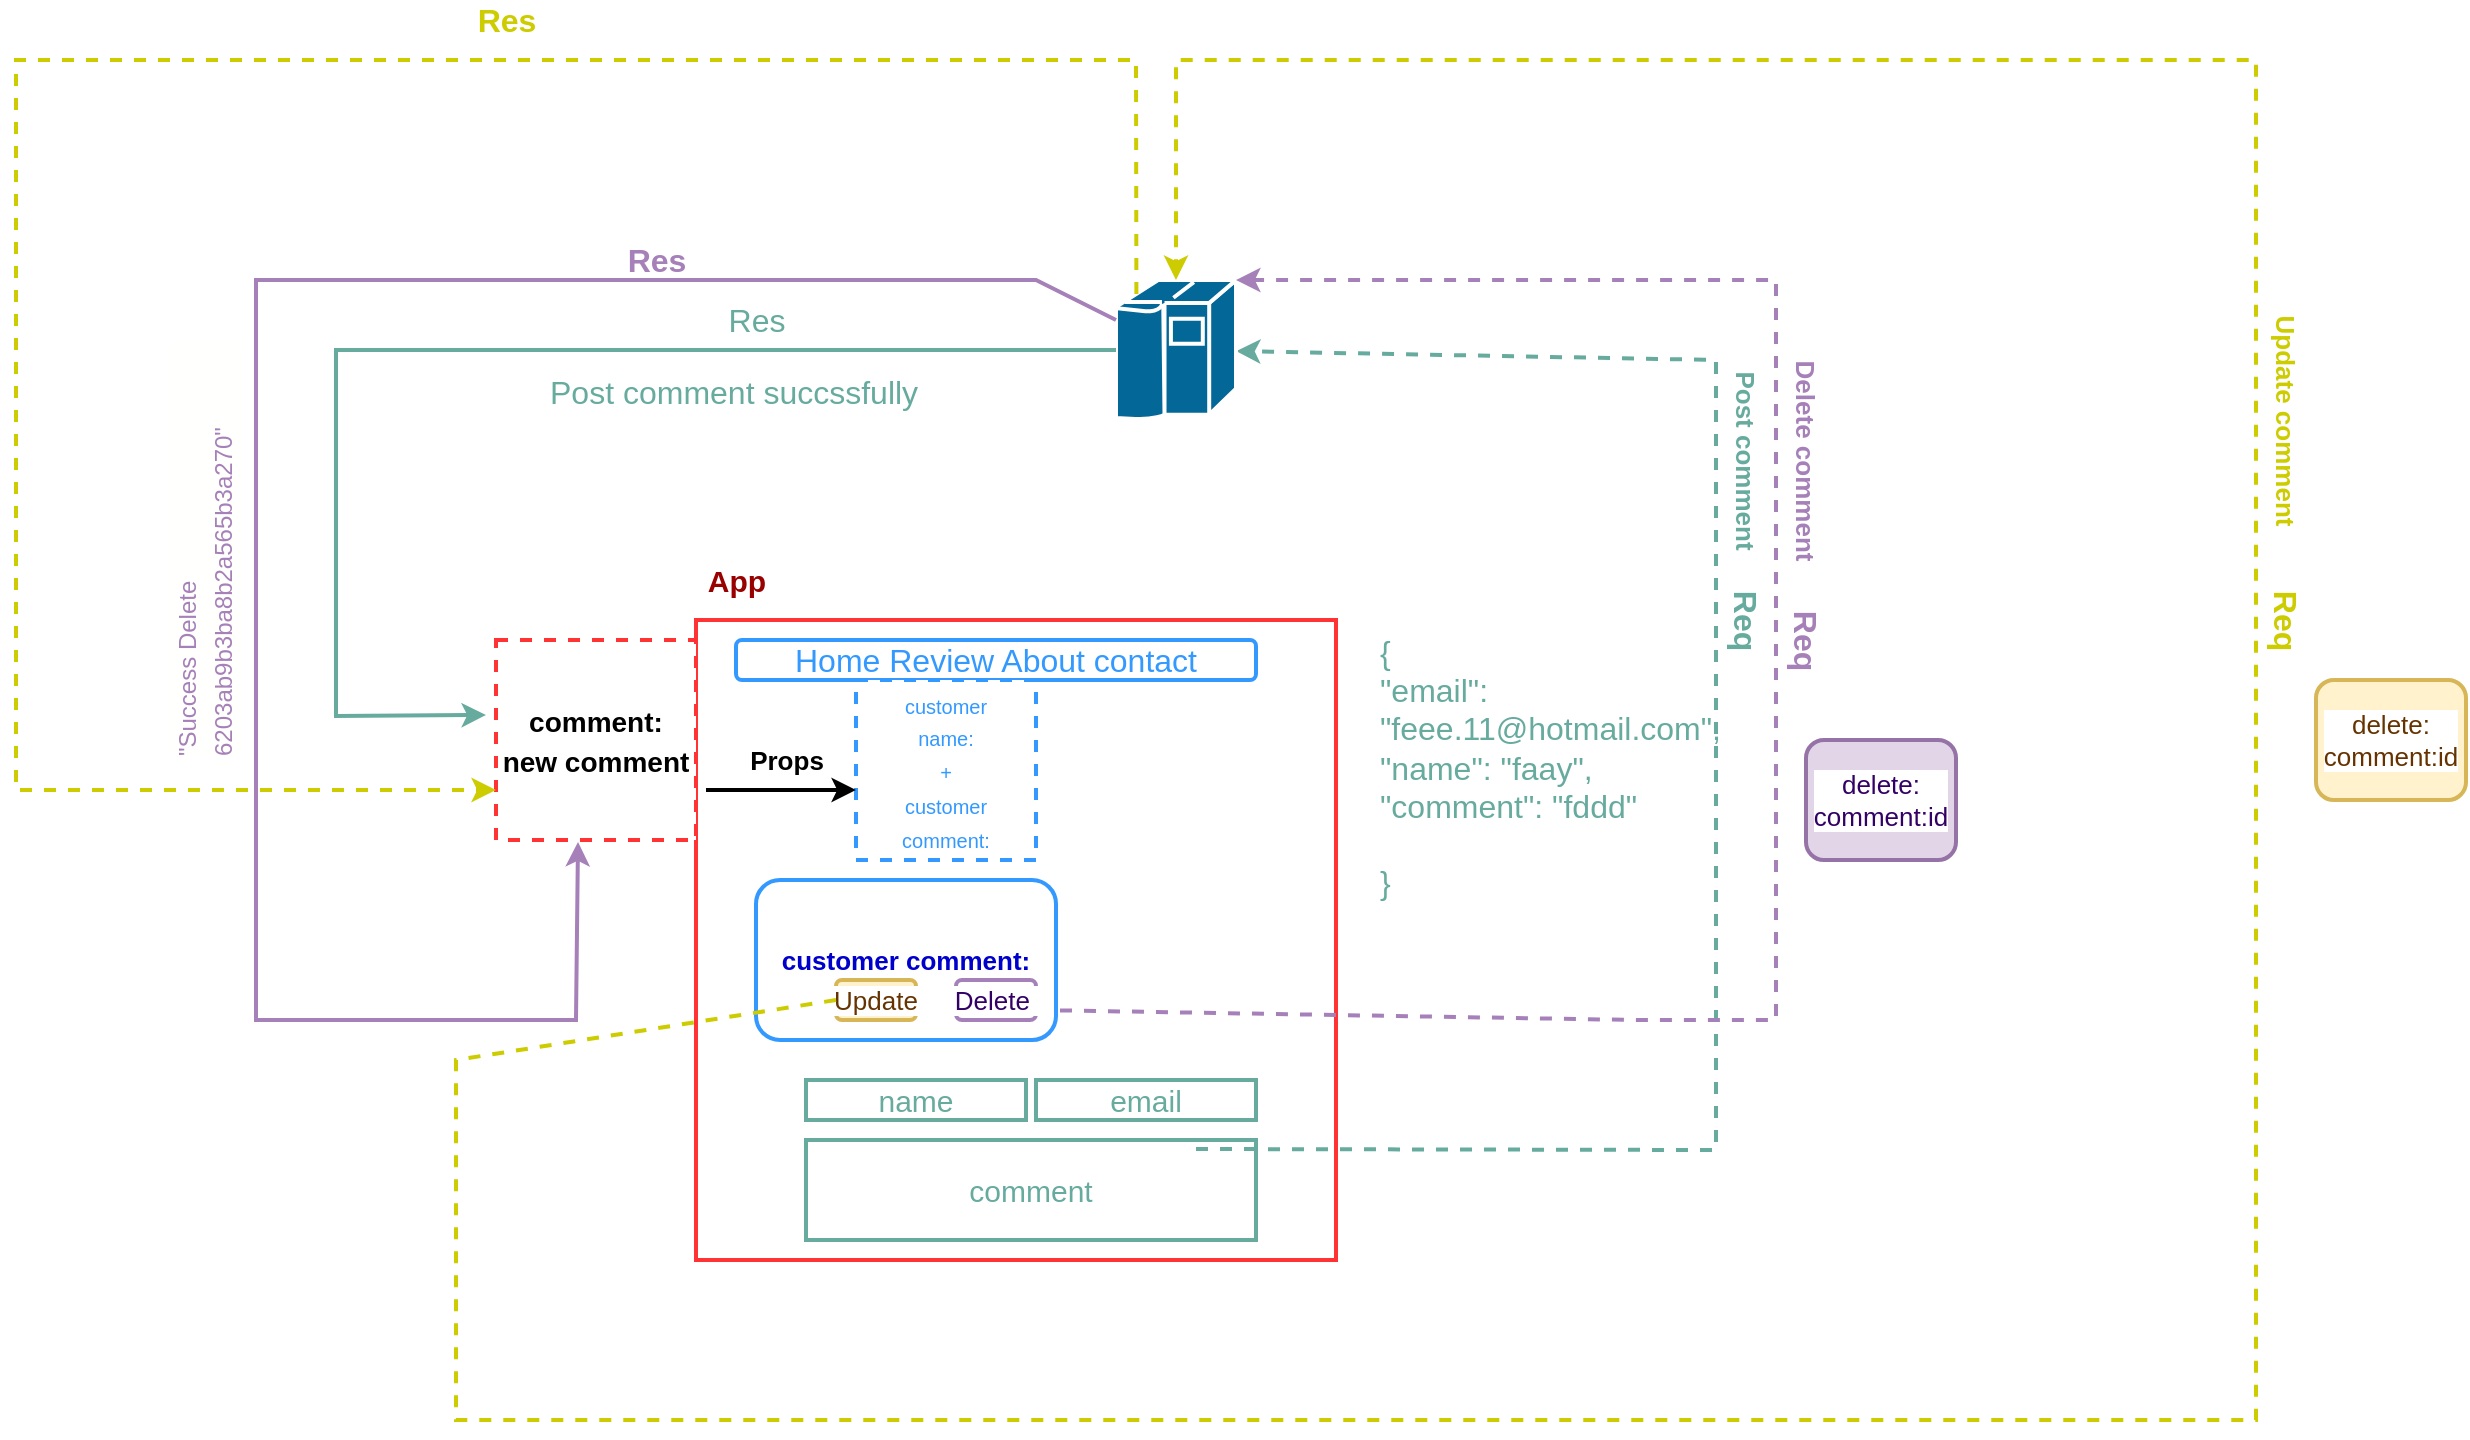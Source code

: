 <mxfile version="16.1.0" type="device"><diagram id="qIAdrtdBkxqCa1jxgZsS" name="Page-1"><mxGraphModel dx="1722" dy="1614" grid="1" gridSize="10" guides="1" tooltips="1" connect="1" arrows="1" fold="1" page="1" pageScale="1" pageWidth="850" pageHeight="1100" math="0" shadow="0"><root><mxCell id="0"/><mxCell id="1" parent="0"/><mxCell id="9sT_c-CQW0J8f_9XtTQo-1" value="" style="whiteSpace=wrap;html=1;aspect=fixed;strokeColor=#FF3333;strokeWidth=2;" vertex="1" parent="1"><mxGeometry x="260" y="200" width="320" height="320" as="geometry"/></mxCell><mxCell id="9sT_c-CQW0J8f_9XtTQo-2" value="&lt;font color=&quot;#990000&quot; size=&quot;1&quot;&gt;&lt;b style=&quot;font-size: 15px&quot;&gt;App&lt;/b&gt;&lt;/font&gt;" style="text;html=1;resizable=0;autosize=1;align=center;verticalAlign=middle;points=[];fillColor=none;strokeColor=none;rounded=0;" vertex="1" parent="1"><mxGeometry x="260" y="170" width="40" height="20" as="geometry"/></mxCell><mxCell id="9sT_c-CQW0J8f_9XtTQo-3" value="&lt;font color=&quot;#67ab9f&quot;&gt;email&lt;/font&gt;" style="rounded=0;whiteSpace=wrap;html=1;fontSize=15;fontColor=#990000;strokeColor=#67AB9F;strokeWidth=2;" vertex="1" parent="1"><mxGeometry x="430" y="430" width="110" height="20" as="geometry"/></mxCell><mxCell id="9sT_c-CQW0J8f_9XtTQo-4" value="&lt;font color=&quot;#67ab9f&quot;&gt;name&lt;/font&gt;" style="rounded=0;whiteSpace=wrap;html=1;fontSize=15;fontColor=#990000;strokeColor=#67AB9F;strokeWidth=2;" vertex="1" parent="1"><mxGeometry x="315" y="430" width="110" height="20" as="geometry"/></mxCell><mxCell id="9sT_c-CQW0J8f_9XtTQo-5" value="&lt;font color=&quot;#67ab9f&quot;&gt;comment&lt;/font&gt;" style="rounded=0;whiteSpace=wrap;html=1;fontSize=15;fontColor=#990000;strokeColor=#67AB9F;strokeWidth=2;" vertex="1" parent="1"><mxGeometry x="315" y="460" width="225" height="50" as="geometry"/></mxCell><mxCell id="9sT_c-CQW0J8f_9XtTQo-6" value="" style="endArrow=classic;html=1;rounded=0;fontSize=15;fontColor=#990000;strokeColor=#67AB9F;strokeWidth=2;dashed=1;" edge="1" parent="1" target="9sT_c-CQW0J8f_9XtTQo-7"><mxGeometry width="50" height="50" relative="1" as="geometry"><mxPoint x="510" y="464.5" as="sourcePoint"/><mxPoint x="500" y="115" as="targetPoint"/><Array as="points"><mxPoint x="770" y="465"/><mxPoint x="770" y="70"/></Array></mxGeometry></mxCell><mxCell id="9sT_c-CQW0J8f_9XtTQo-7" value="" style="shape=mxgraph.cisco.computers_and_peripherals.ibm_mainframe;html=1;pointerEvents=1;dashed=0;fillColor=#036897;strokeColor=#ffffff;strokeWidth=2;verticalLabelPosition=bottom;verticalAlign=top;align=center;outlineConnect=0;fontSize=15;fontColor=#990000;" vertex="1" parent="1"><mxGeometry x="470" y="30" width="60" height="70" as="geometry"/></mxCell><mxCell id="9sT_c-CQW0J8f_9XtTQo-8" value="Req" style="text;html=1;resizable=0;autosize=1;align=center;verticalAlign=middle;points=[];fillColor=none;strokeColor=none;rounded=0;fontSize=16;fontColor=#67AB9F;rotation=90;fontStyle=1" vertex="1" parent="1"><mxGeometry x="760" y="190" width="50" height="20" as="geometry"/></mxCell><mxCell id="9sT_c-CQW0J8f_9XtTQo-9" value="" style="endArrow=classic;html=1;rounded=0;fontSize=16;fontColor=#67AB9F;strokeColor=#67AB9F;strokeWidth=2;exitX=0;exitY=0.5;exitDx=0;exitDy=0;exitPerimeter=0;entryX=-0.05;entryY=0.375;entryDx=0;entryDy=0;entryPerimeter=0;" edge="1" parent="1" source="9sT_c-CQW0J8f_9XtTQo-7" target="9sT_c-CQW0J8f_9XtTQo-11"><mxGeometry width="50" height="50" relative="1" as="geometry"><mxPoint x="240" y="30" as="sourcePoint"/><mxPoint x="110" y="320" as="targetPoint"/><Array as="points"><mxPoint x="80" y="65"/><mxPoint x="80" y="248"/></Array></mxGeometry></mxCell><mxCell id="9sT_c-CQW0J8f_9XtTQo-10" value="&lt;font color=&quot;#3399ff&quot;&gt;Home Review About contact&lt;/font&gt;" style="rounded=1;whiteSpace=wrap;html=1;fontSize=16;fontColor=#67AB9F;strokeColor=#3399FF;strokeWidth=2;" vertex="1" parent="1"><mxGeometry x="280" y="210" width="260" height="20" as="geometry"/></mxCell><mxCell id="9sT_c-CQW0J8f_9XtTQo-11" value="&lt;font color=&quot;#000000&quot; style=&quot;font-size: 14px&quot;&gt;&lt;b&gt;comment:&lt;br&gt;new comment&lt;/b&gt;&lt;br&gt;&lt;/font&gt;" style="whiteSpace=wrap;html=1;aspect=fixed;fontSize=16;fontColor=#3399FF;strokeColor=#FF3333;strokeWidth=2;dashed=1;" vertex="1" parent="1"><mxGeometry x="160" y="210" width="100" height="100" as="geometry"/></mxCell><mxCell id="9sT_c-CQW0J8f_9XtTQo-12" value="Res" style="text;html=1;resizable=0;autosize=1;align=center;verticalAlign=middle;points=[];fillColor=none;strokeColor=none;rounded=0;dashed=1;fontSize=16;fontColor=#67AB9F;" vertex="1" parent="1"><mxGeometry x="270" y="40" width="40" height="20" as="geometry"/></mxCell><mxCell id="9sT_c-CQW0J8f_9XtTQo-13" value="{&#10;    &quot;email&quot;: &quot;feee.11@hotmail.com&quot;,&#10;    &quot;name&quot;: &quot;faay&quot;,&#10;    &quot;comment&quot;: &quot;fddd&quot;&#10;&#10;   }" style="text;whiteSpace=wrap;html=1;fontSize=16;fontColor=#67AB9F;" vertex="1" parent="1"><mxGeometry x="600" y="200" width="160" height="100" as="geometry"/></mxCell><mxCell id="9sT_c-CQW0J8f_9XtTQo-14" value="Post comment succssfully" style="text;whiteSpace=wrap;html=1;fontSize=16;fontColor=#67AB9F;" vertex="1" parent="1"><mxGeometry x="185" y="70" width="210" height="30" as="geometry"/></mxCell><mxCell id="9sT_c-CQW0J8f_9XtTQo-16" value="&lt;font color=&quot;#3399ff&quot; style=&quot;font-size: 10px&quot;&gt;customer&lt;br&gt;name:&lt;br&gt;+&lt;br&gt;customer&lt;br&gt;comment:&lt;/font&gt;" style="whiteSpace=wrap;html=1;aspect=fixed;dashed=1;labelBackgroundColor=#ffffff;fontSize=14;fontColor=#000000;strokeColor=#3399FF;strokeWidth=2;" vertex="1" parent="1"><mxGeometry x="340" y="230" width="90" height="90" as="geometry"/></mxCell><mxCell id="9sT_c-CQW0J8f_9XtTQo-17" value="" style="endArrow=classic;html=1;rounded=0;fontSize=14;fontColor=#3399FF;strokeColor=#A680B8;strokeWidth=2;entryX=1;entryY=0;entryDx=0;entryDy=0;entryPerimeter=0;dashed=1;exitX=1;exitY=0.75;exitDx=0;exitDy=0;" edge="1" parent="1" source="9sT_c-CQW0J8f_9XtTQo-30" target="9sT_c-CQW0J8f_9XtTQo-7"><mxGeometry width="50" height="50" relative="1" as="geometry"><mxPoint x="400" y="360" as="sourcePoint"/><mxPoint x="670" y="30" as="targetPoint"/><Array as="points"><mxPoint x="730" y="400"/><mxPoint x="800" y="400"/><mxPoint x="800" y="30"/></Array></mxGeometry></mxCell><mxCell id="9sT_c-CQW0J8f_9XtTQo-19" value="&lt;font style=&quot;font-size: 13px&quot; color=&quot;#0000cc&quot;&gt;&lt;b&gt;customer comment:&lt;/b&gt;&lt;/font&gt;" style="rounded=1;whiteSpace=wrap;html=1;labelBackgroundColor=#ffffff;fontSize=14;fontColor=#3399FF;strokeColor=#3399FF;strokeWidth=2;align=center;" vertex="1" parent="1"><mxGeometry x="290" y="330" width="150" height="80" as="geometry"/></mxCell><mxCell id="9sT_c-CQW0J8f_9XtTQo-20" value="&lt;font color=&quot;#a680b8&quot;&gt;Req&lt;/font&gt;" style="text;html=1;resizable=0;autosize=1;align=center;verticalAlign=middle;points=[];fillColor=none;strokeColor=none;rounded=0;fontSize=16;fontColor=#67AB9F;rotation=90;fontStyle=1" vertex="1" parent="1"><mxGeometry x="790" y="200" width="50" height="20" as="geometry"/></mxCell><mxCell id="9sT_c-CQW0J8f_9XtTQo-21" value="&lt;font color=&quot;#67ab9f&quot;&gt;Post comment&lt;/font&gt;" style="text;html=1;resizable=0;autosize=1;align=center;verticalAlign=middle;points=[];fillColor=none;strokeColor=none;rounded=0;labelBackgroundColor=#ffffff;fontSize=13;fontColor=#A680B8;rotation=90;fontStyle=1" vertex="1" parent="1"><mxGeometry x="730" y="110" width="110" height="20" as="geometry"/></mxCell><mxCell id="9sT_c-CQW0J8f_9XtTQo-23" value="&lt;b&gt;Delete comment&lt;/b&gt;" style="text;html=1;resizable=0;autosize=1;align=center;verticalAlign=middle;points=[];fillColor=none;strokeColor=none;rounded=0;labelBackgroundColor=#ffffff;fontSize=13;fontColor=#A680B8;rotation=90;" vertex="1" parent="1"><mxGeometry x="755" y="110" width="120" height="20" as="geometry"/></mxCell><mxCell id="9sT_c-CQW0J8f_9XtTQo-24" value="" style="endArrow=classic;html=1;rounded=0;fontSize=13;fontColor=#A680B8;strokeColor=#A680B8;strokeWidth=2;entryX=0.41;entryY=1.01;entryDx=0;entryDy=0;entryPerimeter=0;" edge="1" parent="1" source="9sT_c-CQW0J8f_9XtTQo-7" target="9sT_c-CQW0J8f_9XtTQo-11"><mxGeometry width="50" height="50" relative="1" as="geometry"><mxPoint x="430" y="220" as="sourcePoint"/><mxPoint x="210" y="350" as="targetPoint"/><Array as="points"><mxPoint x="430" y="30"/><mxPoint x="40" y="30"/><mxPoint x="40" y="400"/><mxPoint x="200" y="400"/></Array></mxGeometry></mxCell><mxCell id="9sT_c-CQW0J8f_9XtTQo-25" value="&lt;font color=&quot;#a680b8&quot;&gt;Res&lt;/font&gt;" style="text;html=1;resizable=0;autosize=1;align=center;verticalAlign=middle;points=[];fillColor=none;strokeColor=none;rounded=0;fontSize=16;fontColor=#67AB9F;rotation=0;fontStyle=1" vertex="1" parent="1"><mxGeometry x="220" y="10" width="40" height="20" as="geometry"/></mxCell><mxCell id="9sT_c-CQW0J8f_9XtTQo-26" value="" style="endArrow=classic;html=1;rounded=0;fontSize=13;fontColor=#A680B8;strokeColor=#000000;strokeWidth=2;" edge="1" parent="1"><mxGeometry width="50" height="50" relative="1" as="geometry"><mxPoint x="265" y="285" as="sourcePoint"/><mxPoint x="340" y="285" as="targetPoint"/><Array as="points"><mxPoint x="300" y="285"/></Array></mxGeometry></mxCell><mxCell id="9sT_c-CQW0J8f_9XtTQo-27" value="&lt;font color=&quot;#000000&quot;&gt;&lt;b&gt;Props&lt;/b&gt;&lt;/font&gt;" style="text;html=1;resizable=0;autosize=1;align=center;verticalAlign=middle;points=[];fillColor=none;strokeColor=none;rounded=0;labelBackgroundColor=#ffffff;fontSize=13;fontColor=#A680B8;" vertex="1" parent="1"><mxGeometry x="280" y="260" width="50" height="20" as="geometry"/></mxCell><mxCell id="9sT_c-CQW0J8f_9XtTQo-28" value="&lt;div style=&quot;background-color: rgb(255 , 255 , 254) ; font-weight: normal ; font-size: 12px ; line-height: 18px&quot;&gt;&lt;div&gt;&lt;font color=&quot;#a680b8&quot;&gt;&quot;Success Delete 6203ab9b3ba8b2a565b3a270&quot;&lt;/font&gt;&lt;/div&gt;&lt;/div&gt;" style="text;whiteSpace=wrap;html=1;fontSize=13;fontColor=#000000;rotation=-90;" vertex="1" parent="1"><mxGeometry x="-100" y="150" width="210" height="30" as="geometry"/></mxCell><mxCell id="9sT_c-CQW0J8f_9XtTQo-29" value="&lt;font color=&quot;#330066&quot;&gt;delete:&lt;br&gt;comment:id&lt;/font&gt;" style="rounded=1;whiteSpace=wrap;html=1;labelBackgroundColor=#ffffff;fontSize=13;strokeColor=#9673a6;strokeWidth=2;fillColor=#e1d5e7;" vertex="1" parent="1"><mxGeometry x="815" y="260" width="75" height="60" as="geometry"/></mxCell><mxCell id="9sT_c-CQW0J8f_9XtTQo-30" value="Delete&amp;nbsp;" style="rounded=1;whiteSpace=wrap;html=1;labelBackgroundColor=#ffffff;fontSize=13;fontColor=#330066;strokeColor=#A680B8;strokeWidth=2;" vertex="1" parent="1"><mxGeometry x="390" y="380" width="40" height="20" as="geometry"/></mxCell><mxCell id="9sT_c-CQW0J8f_9XtTQo-34" value="&lt;font color=&quot;#663300&quot;&gt;Update&lt;/font&gt;" style="rounded=1;whiteSpace=wrap;html=1;labelBackgroundColor=#ffffff;fontSize=13;strokeColor=#d6b656;strokeWidth=2;fillColor=#FFF2CC;" vertex="1" parent="1"><mxGeometry x="330" y="380" width="40" height="20" as="geometry"/></mxCell><mxCell id="9sT_c-CQW0J8f_9XtTQo-35" value="" style="endArrow=classic;html=1;rounded=0;fontSize=14;fontColor=#663300;strokeColor=#CCCC00;strokeWidth=2;exitX=0;exitY=0.5;exitDx=0;exitDy=0;dashed=1;entryX=0.5;entryY=0;entryDx=0;entryDy=0;entryPerimeter=0;" edge="1" parent="1" source="9sT_c-CQW0J8f_9XtTQo-34" target="9sT_c-CQW0J8f_9XtTQo-7"><mxGeometry width="50" height="50" relative="1" as="geometry"><mxPoint x="400" y="390" as="sourcePoint"/><mxPoint x="430" y="-100" as="targetPoint"/><Array as="points"><mxPoint x="140" y="420"/><mxPoint x="140" y="600"/><mxPoint x="1040" y="600"/><mxPoint x="1040" y="-80"/><mxPoint x="500" y="-80"/></Array></mxGeometry></mxCell><mxCell id="9sT_c-CQW0J8f_9XtTQo-36" value="&lt;font color=&quot;#cccc00&quot;&gt;Req&lt;/font&gt;" style="text;html=1;resizable=0;autosize=1;align=center;verticalAlign=middle;points=[];fillColor=none;strokeColor=none;rounded=0;fontSize=16;fontColor=#67AB9F;rotation=90;fontStyle=1" vertex="1" parent="1"><mxGeometry x="1030" y="190" width="50" height="20" as="geometry"/></mxCell><mxCell id="9sT_c-CQW0J8f_9XtTQo-37" value="&lt;font color=&quot;#cccc00&quot;&gt;Update comment&lt;/font&gt;" style="text;html=1;resizable=0;autosize=1;align=center;verticalAlign=middle;points=[];fillColor=none;strokeColor=none;rounded=0;labelBackgroundColor=#ffffff;fontSize=13;fontColor=#A680B8;rotation=90;fontStyle=1" vertex="1" parent="1"><mxGeometry x="995" y="90" width="120" height="20" as="geometry"/></mxCell><mxCell id="9sT_c-CQW0J8f_9XtTQo-38" value="&lt;font color=&quot;#663300&quot;&gt;delete:&lt;br&gt;comment:id&lt;/font&gt;" style="rounded=1;whiteSpace=wrap;html=1;labelBackgroundColor=#ffffff;fontSize=13;strokeColor=#d6b656;strokeWidth=2;fillColor=#fff2cc;" vertex="1" parent="1"><mxGeometry x="1070" y="230" width="75" height="60" as="geometry"/></mxCell><mxCell id="9sT_c-CQW0J8f_9XtTQo-39" value="" style="endArrow=classic;html=1;rounded=0;dashed=1;fontSize=14;fontColor=#663300;strokeColor=#CCCC00;strokeWidth=2;exitX=0.17;exitY=0.1;exitDx=0;exitDy=0;exitPerimeter=0;entryX=0;entryY=0.75;entryDx=0;entryDy=0;" edge="1" parent="1" source="9sT_c-CQW0J8f_9XtTQo-7" target="9sT_c-CQW0J8f_9XtTQo-11"><mxGeometry width="50" height="50" relative="1" as="geometry"><mxPoint x="345" y="-10" as="sourcePoint"/><mxPoint x="-80" y="380" as="targetPoint"/><Array as="points"><mxPoint x="480" y="-80"/><mxPoint x="-80" y="-80"/><mxPoint x="-80" y="285"/></Array></mxGeometry></mxCell><mxCell id="9sT_c-CQW0J8f_9XtTQo-40" value="&lt;font color=&quot;#cccc00&quot;&gt;Res&lt;/font&gt;" style="text;html=1;resizable=0;autosize=1;align=center;verticalAlign=middle;points=[];fillColor=none;strokeColor=none;rounded=0;fontSize=16;fontColor=#67AB9F;rotation=0;fontStyle=1" vertex="1" parent="1"><mxGeometry x="145" y="-110" width="40" height="20" as="geometry"/></mxCell></root></mxGraphModel></diagram></mxfile>